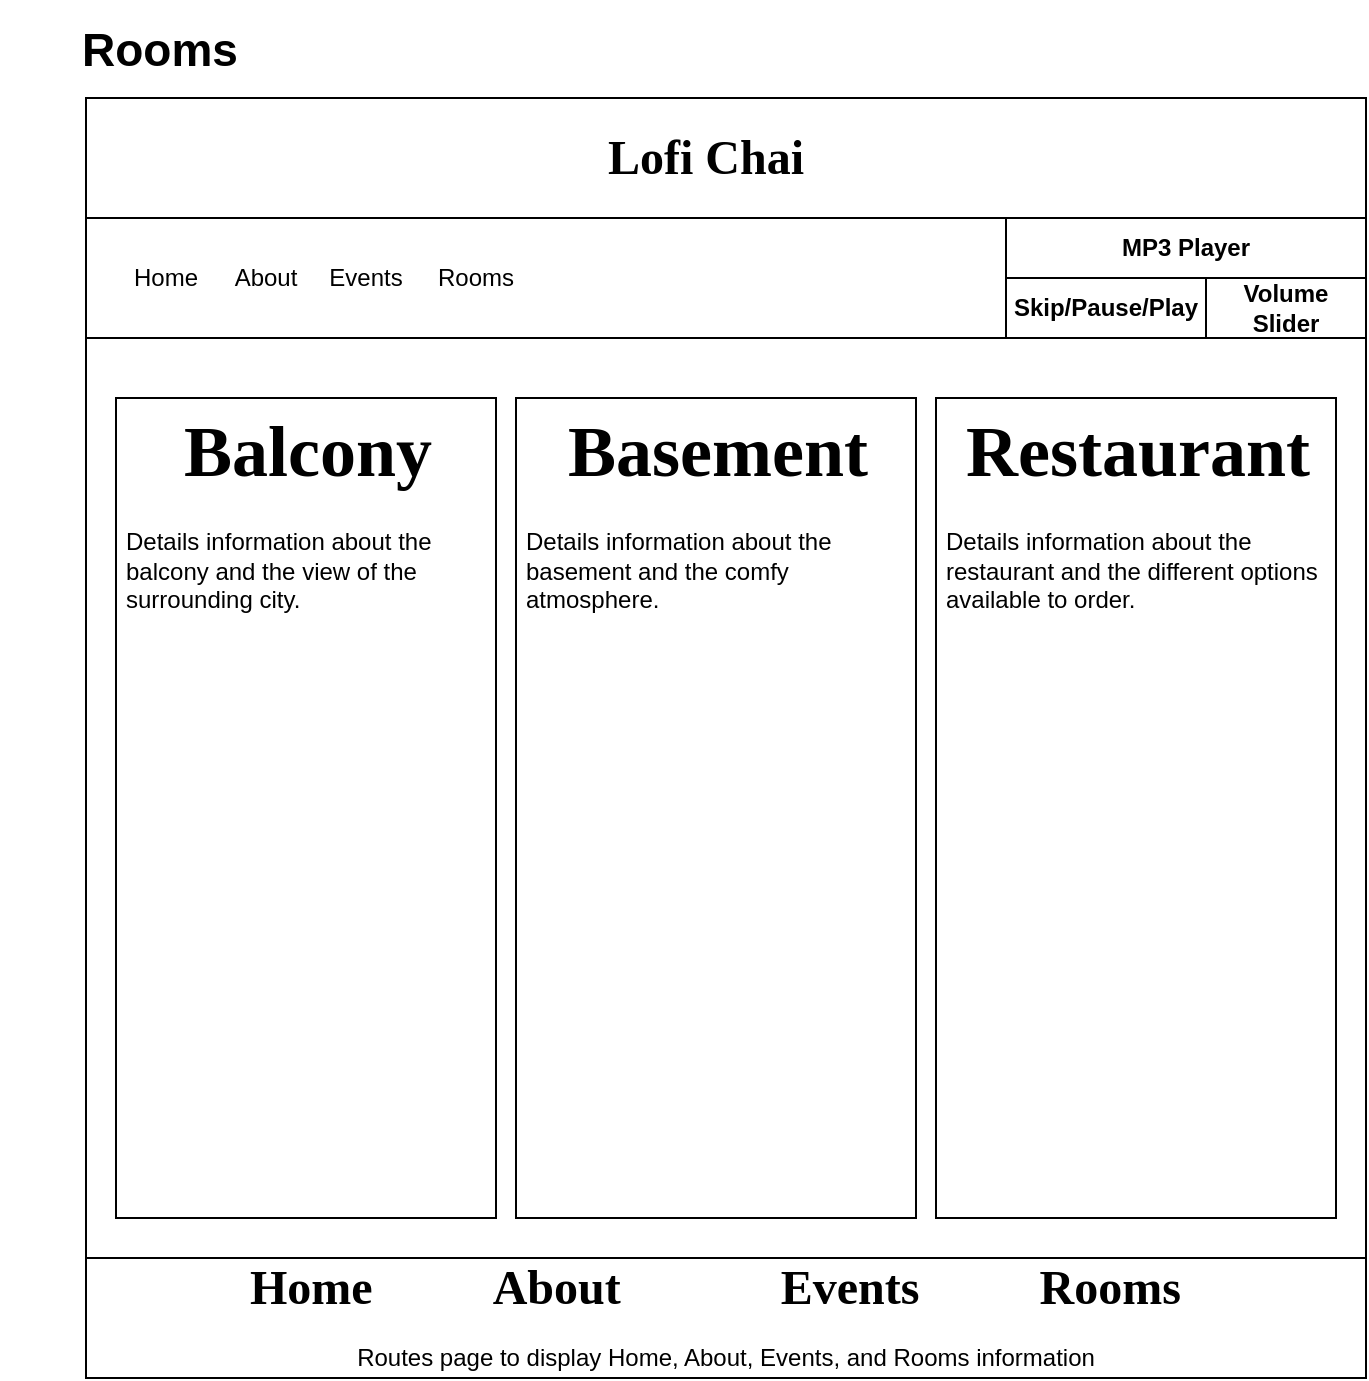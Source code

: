 <mxfile version="13.7.1" type="github">
  <diagram id="cVWyBDxgOzoQlH6kD3-1" name="Page-1">
    <mxGraphModel dx="1038" dy="531" grid="1" gridSize="10" guides="1" tooltips="1" connect="1" arrows="1" fold="1" page="1" pageScale="1" pageWidth="850" pageHeight="1100" math="0" shadow="0">
      <root>
        <mxCell id="0" />
        <mxCell id="1" parent="0" />
        <mxCell id="ae8CGcxm1RK3Q9HN04a4-1" value="" style="whiteSpace=wrap;html=1;aspect=fixed;" vertex="1" parent="1">
          <mxGeometry x="105.0" y="70" width="640" height="640" as="geometry" />
        </mxCell>
        <mxCell id="ae8CGcxm1RK3Q9HN04a4-2" value="" style="rounded=0;whiteSpace=wrap;html=1;" vertex="1" parent="1">
          <mxGeometry x="105.0" y="70" width="640" height="60" as="geometry" />
        </mxCell>
        <mxCell id="ae8CGcxm1RK3Q9HN04a4-3" value="&lt;font style=&quot;font-size: 24px&quot; face=&quot;NiteClub&quot; data-font-src=&quot;https://www.dafont.com/nite-club.font&quot;&gt;&lt;b&gt;Lofi Chai&lt;/b&gt;&lt;/font&gt;" style="text;html=1;strokeColor=none;fillColor=none;align=center;verticalAlign=middle;whiteSpace=wrap;rounded=0;" vertex="1" parent="1">
          <mxGeometry x="360" y="80" width="110" height="40" as="geometry" />
        </mxCell>
        <mxCell id="ae8CGcxm1RK3Q9HN04a4-4" value="" style="rounded=0;whiteSpace=wrap;html=1;" vertex="1" parent="1">
          <mxGeometry x="105.0" y="130" width="640" height="60" as="geometry" />
        </mxCell>
        <mxCell id="ae8CGcxm1RK3Q9HN04a4-5" value="Home" style="text;html=1;strokeColor=none;fillColor=none;align=center;verticalAlign=middle;whiteSpace=wrap;rounded=0;" vertex="1" parent="1">
          <mxGeometry x="125.0" y="150" width="40" height="20" as="geometry" />
        </mxCell>
        <mxCell id="ae8CGcxm1RK3Q9HN04a4-6" value="About" style="text;html=1;strokeColor=none;fillColor=none;align=center;verticalAlign=middle;whiteSpace=wrap;rounded=0;" vertex="1" parent="1">
          <mxGeometry x="175" y="150" width="40" height="20" as="geometry" />
        </mxCell>
        <mxCell id="ae8CGcxm1RK3Q9HN04a4-7" value="Events" style="text;html=1;strokeColor=none;fillColor=none;align=center;verticalAlign=middle;whiteSpace=wrap;rounded=0;" vertex="1" parent="1">
          <mxGeometry x="225" y="150" width="40" height="20" as="geometry" />
        </mxCell>
        <mxCell id="ae8CGcxm1RK3Q9HN04a4-8" value="" style="rounded=0;whiteSpace=wrap;html=1;" vertex="1" parent="1">
          <mxGeometry x="105.0" y="650" width="640" height="60" as="geometry" />
        </mxCell>
        <mxCell id="ae8CGcxm1RK3Q9HN04a4-9" value="&lt;b&gt;&lt;font style=&quot;font-size: 24px&quot;&gt;&amp;nbsp; &amp;nbsp; &amp;nbsp; &amp;nbsp; &amp;nbsp; &amp;nbsp; &lt;font face=&quot;NiteClub&quot; data-font-src=&quot;https://www.dafont.com/nite-club.font&quot;&gt;Home&lt;/font&gt;&amp;nbsp; &amp;nbsp; &amp;nbsp; &amp;nbsp; &amp;nbsp;&lt;font face=&quot;NiteClub&quot; data-font-src=&quot;https://www.dafont.com/nite-club.font&quot;&gt;About&lt;/font&gt;&amp;nbsp; &amp;nbsp; &amp;nbsp; &amp;nbsp; &amp;nbsp; &amp;nbsp;&amp;nbsp;&lt;font face=&quot;NiteClub&quot; data-font-src=&quot;https://www.dafont.com/nite-club.font&quot;&gt;Events&lt;/font&gt;&amp;nbsp; &amp;nbsp; &amp;nbsp; &amp;nbsp; &amp;nbsp;&lt;font face=&quot;NiteClub&quot; data-font-src=&quot;https://www.dafont.com/nite-club.font&quot;&gt;Rooms&lt;/font&gt;&amp;nbsp;&lt;/font&gt;&lt;/b&gt;" style="text;html=1;strokeColor=none;fillColor=none;align=left;verticalAlign=middle;whiteSpace=wrap;rounded=0;" vertex="1" parent="1">
          <mxGeometry x="105.0" y="650" width="640" height="30" as="geometry" />
        </mxCell>
        <mxCell id="ae8CGcxm1RK3Q9HN04a4-10" value="Routes page to display Home, About, Events, and Rooms information" style="text;html=1;strokeColor=none;fillColor=none;align=center;verticalAlign=middle;whiteSpace=wrap;rounded=0;" vertex="1" parent="1">
          <mxGeometry x="105.0" y="690" width="640" height="20" as="geometry" />
        </mxCell>
        <mxCell id="ae8CGcxm1RK3Q9HN04a4-11" value="Rooms" style="text;html=1;strokeColor=none;fillColor=none;align=center;verticalAlign=middle;whiteSpace=wrap;rounded=0;" vertex="1" parent="1">
          <mxGeometry x="280" y="150" width="40" height="20" as="geometry" />
        </mxCell>
        <mxCell id="ae8CGcxm1RK3Q9HN04a4-12" value="" style="rounded=0;whiteSpace=wrap;html=1;" vertex="1" parent="1">
          <mxGeometry x="565" y="130" width="180" height="60" as="geometry" />
        </mxCell>
        <mxCell id="ae8CGcxm1RK3Q9HN04a4-13" value="&lt;b&gt;MP3 Player&lt;/b&gt;" style="text;html=1;fillColor=none;align=center;verticalAlign=middle;whiteSpace=wrap;rounded=0;strokeColor=#000000;" vertex="1" parent="1">
          <mxGeometry x="565" y="130" width="180" height="30" as="geometry" />
        </mxCell>
        <mxCell id="ae8CGcxm1RK3Q9HN04a4-14" value="&lt;b&gt;Skip/Pause/Play&lt;/b&gt;" style="text;html=1;fillColor=none;align=center;verticalAlign=middle;whiteSpace=wrap;rounded=0;strokeColor=#000000;" vertex="1" parent="1">
          <mxGeometry x="565" y="160" width="100" height="30" as="geometry" />
        </mxCell>
        <mxCell id="ae8CGcxm1RK3Q9HN04a4-15" value="&lt;b&gt;Volume Slider&lt;/b&gt;" style="text;html=1;fillColor=none;align=center;verticalAlign=middle;whiteSpace=wrap;rounded=0;strokeColor=#000000;" vertex="1" parent="1">
          <mxGeometry x="665" y="160" width="80" height="30" as="geometry" />
        </mxCell>
        <mxCell id="ae8CGcxm1RK3Q9HN04a4-16" value="&lt;h1 style=&quot;text-align: center&quot;&gt;&lt;font face=&quot;niteclub&quot;&gt;&lt;span style=&quot;font-size: 36px&quot;&gt;Balcony&lt;/span&gt;&lt;/font&gt;&lt;/h1&gt;&lt;p&gt;Details information about the balcony and the view of the surrounding city.&lt;/p&gt;" style="text;html=1;fillColor=none;spacing=5;spacingTop=-20;whiteSpace=wrap;overflow=hidden;rounded=0;strokeColor=#000000;" vertex="1" parent="1">
          <mxGeometry x="120" y="220" width="190" height="410" as="geometry" />
        </mxCell>
        <mxCell id="ae8CGcxm1RK3Q9HN04a4-17" value="&lt;h1 style=&quot;text-align: center&quot;&gt;&lt;font face=&quot;niteclub&quot;&gt;&lt;span style=&quot;font-size: 36px&quot;&gt;Basement&lt;/span&gt;&lt;/font&gt;&lt;/h1&gt;&lt;p&gt;Details information about the basement and the comfy atmosphere.&lt;/p&gt;" style="text;html=1;fillColor=none;spacing=5;spacingTop=-20;whiteSpace=wrap;overflow=hidden;rounded=0;strokeColor=#000000;" vertex="1" parent="1">
          <mxGeometry x="320" y="220" width="200" height="410" as="geometry" />
        </mxCell>
        <mxCell id="ae8CGcxm1RK3Q9HN04a4-18" value="&lt;h1 style=&quot;text-align: center&quot;&gt;&lt;font face=&quot;niteclub&quot;&gt;&lt;span style=&quot;font-size: 36px&quot;&gt;Restaurant&lt;/span&gt;&lt;/font&gt;&lt;/h1&gt;&lt;p&gt;Details information about the restaurant and the different options available to order.&lt;/p&gt;" style="text;html=1;fillColor=none;spacing=5;spacingTop=-20;whiteSpace=wrap;overflow=hidden;rounded=0;strokeColor=#000000;" vertex="1" parent="1">
          <mxGeometry x="530" y="220" width="200" height="410" as="geometry" />
        </mxCell>
        <mxCell id="ae8CGcxm1RK3Q9HN04a4-20" value="&lt;b&gt;&lt;font style=&quot;font-size: 23px&quot;&gt;Rooms&lt;/font&gt;&lt;/b&gt;" style="text;html=1;strokeColor=none;fillColor=none;align=center;verticalAlign=middle;whiteSpace=wrap;rounded=0;" vertex="1" parent="1">
          <mxGeometry x="62" y="21" width="160" height="50" as="geometry" />
        </mxCell>
      </root>
    </mxGraphModel>
  </diagram>
</mxfile>
